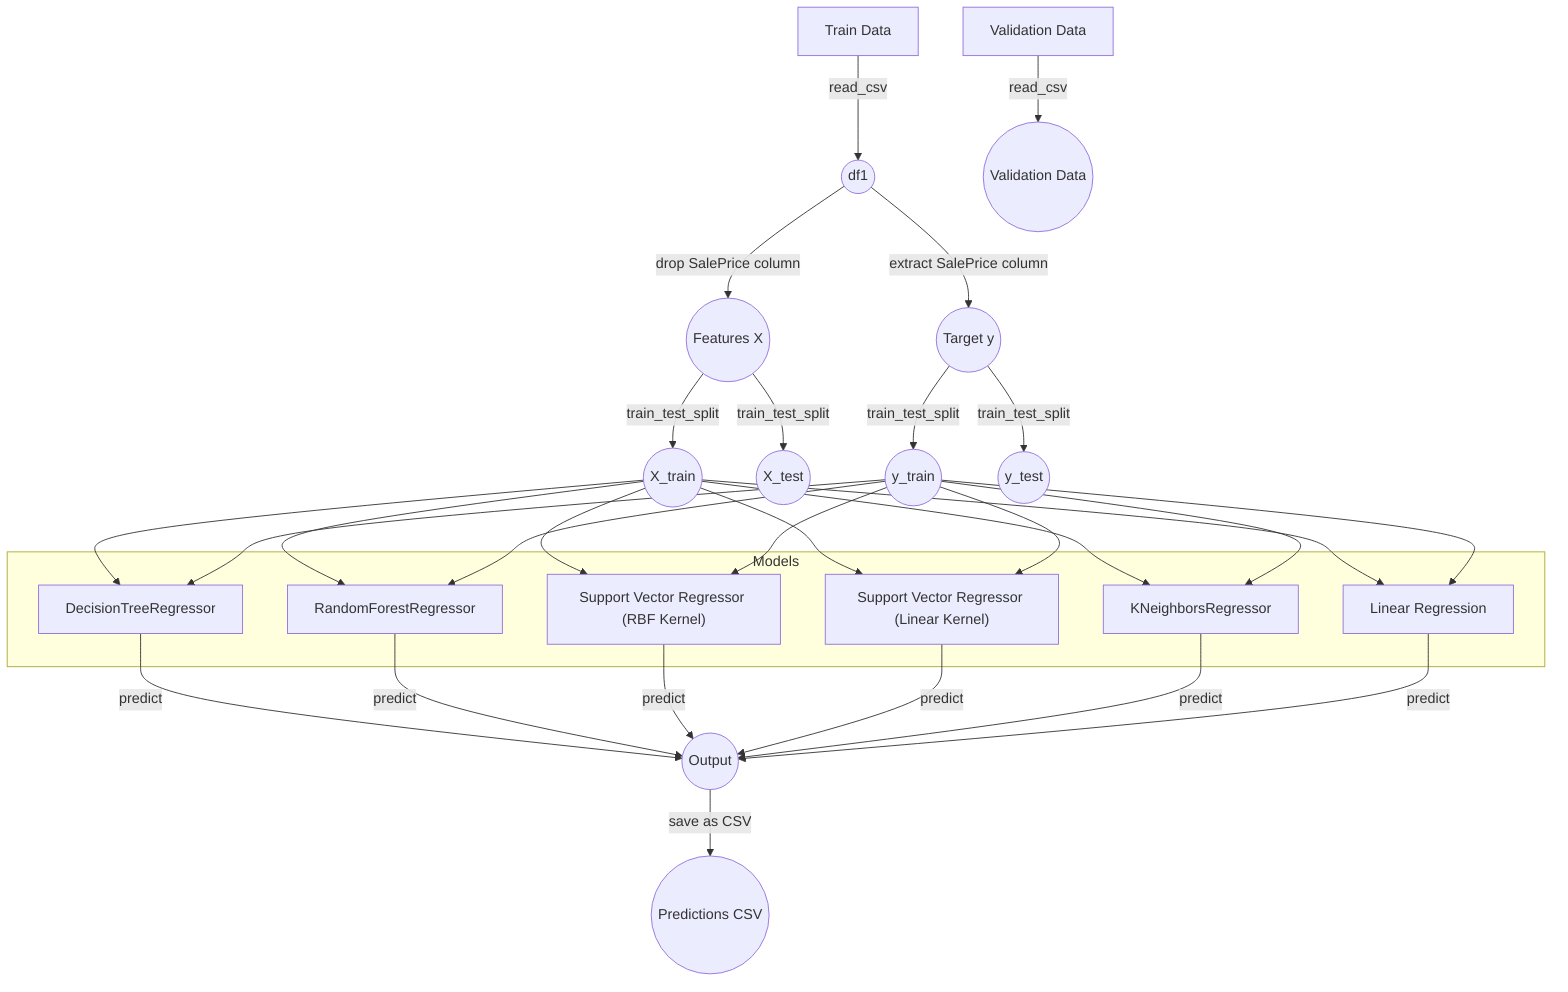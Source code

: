 %% Data sources
flowchart TD
    TrainData["Train Data"] -->|read_csv| df1(("df1"))
    ValidData["Validation Data"] -->|read_csv| valid(("Validation Data"))

%% Data preprocessing
    df1 -->|drop SalePrice column| X(("Features X"))
    df1 -->|extract SalePrice column| y(("Target y"))
    X -->|train_test_split| X_train(("X_train")) & X_test(("X_test"))
    y -->|train_test_split| y_train(("y_train")) & y_test(("y_test"))

%% ML Models
    subgraph Models
        direction LR
        decisionTree["DecisionTreeRegressor"]
        randomForest["RandomForestRegressor"]
        svrRBF["Support Vector Regressor (RBF Kernel)"]
        svrLinear["Support Vector Regressor (Linear Kernel)"]
        knn["KNeighborsRegressor"]
        linearReg["Linear Regression"]
    end

    X_train --> decisionTree
    y_train --> decisionTree
    X_train --> randomForest
    y_train --> randomForest
    X_train --> svrRBF
    y_train --> svrRBF
    X_train --> svrLinear
    y_train --> svrLinear
    X_train --> knn
    y_train --> knn
    X_train --> linearReg
    y_train --> linearReg

%% Predictions
    decisionTree -->|predict| output(("Output"))
    randomForest -->|predict| output
    svrRBF -->|predict| output
    svrLinear -->|predict| output
    knn -->|predict| output
    linearReg -->|predict| output

%% Save Output
    output -->|save as CSV| PredictionsFile(("Predictions CSV"))